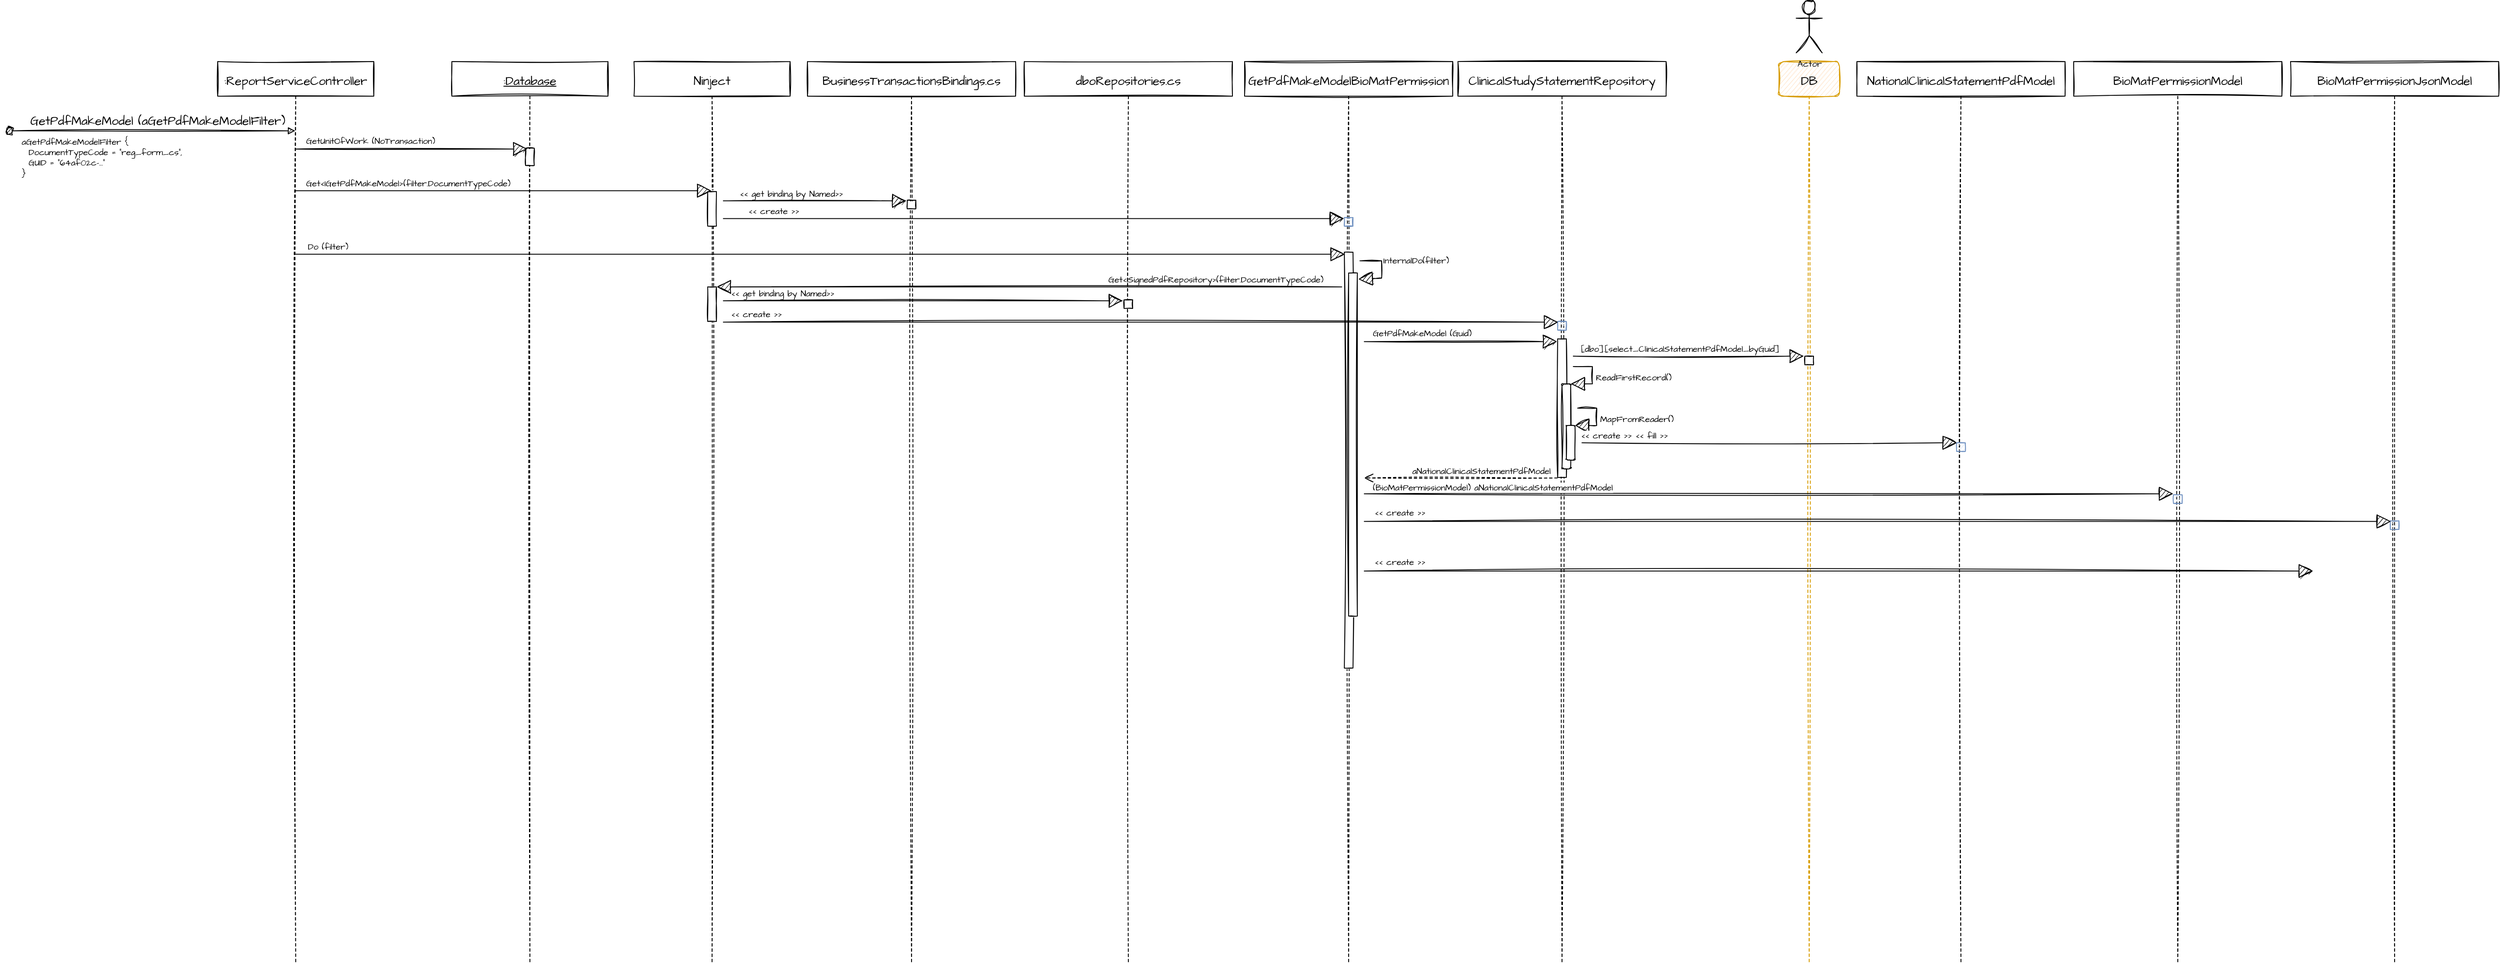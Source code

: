 <mxfile version="20.3.0" type="github">
  <diagram id="kgpKYQtTHZ0yAKxKKP6v" name="Page-1">
    <mxGraphModel dx="1088" dy="1453" grid="1" gridSize="10" guides="1" tooltips="1" connect="1" arrows="1" fold="1" page="1" pageScale="1" pageWidth="850" pageHeight="1100" math="0" shadow="0">
      <root>
        <mxCell id="0" />
        <mxCell id="1" parent="0" />
        <mxCell id="B710JooNBCGoiN81PVn3-1" value="&lt;font style=&quot;font-size: 14px;&quot;&gt;:ReportServiceController&lt;/font&gt;" style="shape=umlLifeline;perimeter=lifelinePerimeter;whiteSpace=wrap;html=1;container=1;collapsible=0;recursiveResize=0;outlineConnect=0;sketch=1;hachureGap=4;fontFamily=Architects Daughter;fontSource=https%3A%2F%2Ffonts.googleapis.com%2Fcss%3Ffamily%3DArchitects%2BDaughter;fontSize=20;" vertex="1" parent="1">
          <mxGeometry x="160" y="40" width="180" height="1040" as="geometry" />
        </mxCell>
        <mxCell id="B710JooNBCGoiN81PVn3-3" value="GetPdfMakeModel (aGetPdfMakeModelFilter)" style="html=1;verticalAlign=bottom;startArrow=oval;startFill=1;endArrow=block;startSize=8;rounded=0;sketch=1;hachureGap=4;fontFamily=Architects Daughter;fontSource=https%3A%2F%2Ffonts.googleapis.com%2Fcss%3Ffamily%3DArchitects%2BDaughter;fontSize=14;sourcePerimeterSpacing=8;targetPerimeterSpacing=8;align=left;" edge="1" parent="B710JooNBCGoiN81PVn3-1" target="B710JooNBCGoiN81PVn3-1">
          <mxGeometry x="-0.866" width="60" relative="1" as="geometry">
            <mxPoint x="-240" y="80" as="sourcePoint" />
            <mxPoint x="60" y="80" as="targetPoint" />
            <mxPoint as="offset" />
          </mxGeometry>
        </mxCell>
        <mxCell id="B710JooNBCGoiN81PVn3-4" value="&lt;font style=&quot;font-size: 14px;&quot;&gt;&lt;u&gt;:Database&lt;/u&gt;&lt;/font&gt;" style="shape=umlLifeline;perimeter=lifelinePerimeter;whiteSpace=wrap;html=1;container=1;collapsible=0;recursiveResize=0;outlineConnect=0;sketch=1;hachureGap=4;fontFamily=Architects Daughter;fontSource=https%3A%2F%2Ffonts.googleapis.com%2Fcss%3Ffamily%3DArchitects%2BDaughter;fontSize=20;" vertex="1" parent="1">
          <mxGeometry x="430" y="40" width="180" height="1040" as="geometry" />
        </mxCell>
        <mxCell id="B710JooNBCGoiN81PVn3-7" value="" style="html=1;points=[];perimeter=orthogonalPerimeter;sketch=1;hachureGap=4;fontFamily=Architects Daughter;fontSource=https%3A%2F%2Ffonts.googleapis.com%2Fcss%3Ffamily%3DArchitects%2BDaughter;fontSize=14;" vertex="1" parent="B710JooNBCGoiN81PVn3-4">
          <mxGeometry x="85" y="100" width="10" height="20" as="geometry" />
        </mxCell>
        <mxCell id="B710JooNBCGoiN81PVn3-6" value="GetUnitOfWork (NoTransaction)" style="html=1;verticalAlign=bottom;endArrow=block;rounded=0;sketch=1;hachureGap=4;fontFamily=Architects Daughter;fontSource=https%3A%2F%2Ffonts.googleapis.com%2Fcss%3Ffamily%3DArchitects%2BDaughter;fontSize=10;startSize=14;endSize=14;sourcePerimeterSpacing=8;targetPerimeterSpacing=8;entryX=0.205;entryY=0.048;entryDx=0;entryDy=0;entryPerimeter=0;align=left;" edge="1" parent="1" source="B710JooNBCGoiN81PVn3-1" target="B710JooNBCGoiN81PVn3-7">
          <mxGeometry x="-0.925" y="1" width="80" relative="1" as="geometry">
            <mxPoint x="320" y="180" as="sourcePoint" />
            <mxPoint x="390" y="170" as="targetPoint" />
            <mxPoint as="offset" />
          </mxGeometry>
        </mxCell>
        <mxCell id="B710JooNBCGoiN81PVn3-8" value="&lt;font style=&quot;font-size: 14px;&quot;&gt;Ninject&lt;/font&gt;" style="shape=umlLifeline;perimeter=lifelinePerimeter;whiteSpace=wrap;html=1;container=1;collapsible=0;recursiveResize=0;outlineConnect=0;sketch=1;hachureGap=4;fontFamily=Architects Daughter;fontSource=https%3A%2F%2Ffonts.googleapis.com%2Fcss%3Ffamily%3DArchitects%2BDaughter;fontSize=20;" vertex="1" parent="1">
          <mxGeometry x="640" y="40" width="180" height="1040" as="geometry" />
        </mxCell>
        <mxCell id="B710JooNBCGoiN81PVn3-9" value="" style="html=1;points=[];perimeter=orthogonalPerimeter;sketch=1;hachureGap=4;fontFamily=Architects Daughter;fontSource=https%3A%2F%2Ffonts.googleapis.com%2Fcss%3Ffamily%3DArchitects%2BDaughter;fontSize=14;" vertex="1" parent="B710JooNBCGoiN81PVn3-8">
          <mxGeometry x="85" y="150" width="10" height="40" as="geometry" />
        </mxCell>
        <mxCell id="B710JooNBCGoiN81PVn3-26" value="" style="html=1;points=[];perimeter=orthogonalPerimeter;sketch=1;hachureGap=4;fontFamily=Architects Daughter;fontSource=https%3A%2F%2Ffonts.googleapis.com%2Fcss%3Ffamily%3DArchitects%2BDaughter;fontSize=14;" vertex="1" parent="B710JooNBCGoiN81PVn3-8">
          <mxGeometry x="85" y="260" width="10" height="40" as="geometry" />
        </mxCell>
        <mxCell id="B710JooNBCGoiN81PVn3-10" value="Get&amp;lt;IGetPdfMakeModel&amp;gt;(filter.DocumentTypeCode)" style="html=1;verticalAlign=bottom;endArrow=block;rounded=0;sketch=1;hachureGap=4;fontFamily=Architects Daughter;fontSource=https%3A%2F%2Ffonts.googleapis.com%2Fcss%3Ffamily%3DArchitects%2BDaughter;fontSize=10;startSize=14;endSize=14;sourcePerimeterSpacing=8;targetPerimeterSpacing=8;entryX=0.419;entryY=-0.023;entryDx=0;entryDy=0;entryPerimeter=0;align=left;" edge="1" parent="1" source="B710JooNBCGoiN81PVn3-1" target="B710JooNBCGoiN81PVn3-9">
          <mxGeometry x="-0.958" width="80" relative="1" as="geometry">
            <mxPoint x="260.024" y="150.96" as="sourcePoint" />
            <mxPoint x="527.05" y="150.96" as="targetPoint" />
            <mxPoint as="offset" />
          </mxGeometry>
        </mxCell>
        <mxCell id="B710JooNBCGoiN81PVn3-11" value="&lt;font style=&quot;font-size: 14px;&quot;&gt;BusinessTransactionsBindings.cs&lt;/font&gt;" style="shape=umlLifeline;perimeter=lifelinePerimeter;whiteSpace=wrap;html=1;container=1;collapsible=0;recursiveResize=0;outlineConnect=0;sketch=1;hachureGap=4;fontFamily=Architects Daughter;fontSource=https%3A%2F%2Ffonts.googleapis.com%2Fcss%3Ffamily%3DArchitects%2BDaughter;fontSize=20;" vertex="1" parent="1">
          <mxGeometry x="840" y="40" width="240" height="1040" as="geometry" />
        </mxCell>
        <mxCell id="B710JooNBCGoiN81PVn3-12" value="" style="html=1;points=[];perimeter=orthogonalPerimeter;sketch=1;hachureGap=4;fontFamily=Architects Daughter;fontSource=https%3A%2F%2Ffonts.googleapis.com%2Fcss%3Ffamily%3DArchitects%2BDaughter;fontSize=14;" vertex="1" parent="B710JooNBCGoiN81PVn3-11">
          <mxGeometry x="115" y="160" width="10" height="10" as="geometry" />
        </mxCell>
        <mxCell id="B710JooNBCGoiN81PVn3-13" value="aGetPdfMakeModelFilter {&lt;br style=&quot;font-size: 10px;&quot;&gt;&amp;nbsp; DocumentTypeCode = &quot;reg_form_cs&quot;,&lt;br style=&quot;font-size: 10px;&quot;&gt;&amp;nbsp; GUID = &quot;64af02c-...&quot;&lt;br style=&quot;font-size: 10px;&quot;&gt;}" style="text;html=1;strokeColor=none;fillColor=none;align=left;verticalAlign=middle;whiteSpace=wrap;rounded=0;sketch=1;hachureGap=4;fontFamily=Architects Daughter;fontSource=https%3A%2F%2Ffonts.googleapis.com%2Fcss%3Ffamily%3DArchitects%2BDaughter;fontSize=10;spacingLeft=2;" vertex="1" parent="1">
          <mxGeometry x="-70" y="120" width="200" height="60" as="geometry" />
        </mxCell>
        <mxCell id="B710JooNBCGoiN81PVn3-15" value="&amp;lt;&amp;lt; get binding by Named&amp;gt;&amp;gt;" style="html=1;verticalAlign=bottom;endArrow=block;rounded=0;sketch=1;hachureGap=4;fontFamily=Architects Daughter;fontSource=https%3A%2F%2Ffonts.googleapis.com%2Fcss%3Ffamily%3DArchitects%2BDaughter;fontSize=10;startSize=14;endSize=14;sourcePerimeterSpacing=8;targetPerimeterSpacing=8;entryX=-0.08;entryY=0.08;entryDx=0;entryDy=0;entryPerimeter=0;align=left;" edge="1" parent="1" source="B710JooNBCGoiN81PVn3-9" target="B710JooNBCGoiN81PVn3-12">
          <mxGeometry x="-0.839" width="80" relative="1" as="geometry">
            <mxPoint x="810" y="250" as="sourcePoint" />
            <mxPoint x="890" y="250" as="targetPoint" />
            <mxPoint as="offset" />
          </mxGeometry>
        </mxCell>
        <mxCell id="B710JooNBCGoiN81PVn3-16" value="&lt;font style=&quot;font-size: 14px;&quot;&gt;GetPdfMakeModelBioMatPermission&lt;/font&gt;" style="shape=umlLifeline;perimeter=lifelinePerimeter;whiteSpace=wrap;html=1;container=1;collapsible=0;recursiveResize=0;outlineConnect=0;sketch=1;hachureGap=4;fontFamily=Architects Daughter;fontSource=https%3A%2F%2Ffonts.googleapis.com%2Fcss%3Ffamily%3DArchitects%2BDaughter;fontSize=20;" vertex="1" parent="1">
          <mxGeometry x="1344" y="40" width="240" height="1040" as="geometry" />
        </mxCell>
        <mxCell id="B710JooNBCGoiN81PVn3-17" value="" style="html=1;points=[];perimeter=orthogonalPerimeter;sketch=1;hachureGap=4;fontFamily=Architects Daughter;fontSource=https%3A%2F%2Ffonts.googleapis.com%2Fcss%3Ffamily%3DArchitects%2BDaughter;fontSize=14;fillColor=#dae8fc;strokeColor=#6c8ebf;" vertex="1" parent="B710JooNBCGoiN81PVn3-16">
          <mxGeometry x="115" y="180" width="10" height="10" as="geometry" />
        </mxCell>
        <mxCell id="B710JooNBCGoiN81PVn3-21" value="" style="html=1;points=[];perimeter=orthogonalPerimeter;sketch=1;hachureGap=4;fontFamily=Architects Daughter;fontSource=https%3A%2F%2Ffonts.googleapis.com%2Fcss%3Ffamily%3DArchitects%2BDaughter;fontSize=14;" vertex="1" parent="B710JooNBCGoiN81PVn3-16">
          <mxGeometry x="115" y="220" width="10" height="480" as="geometry" />
        </mxCell>
        <mxCell id="B710JooNBCGoiN81PVn3-18" value="&amp;lt;&amp;lt; create &amp;gt;&amp;gt;" style="html=1;verticalAlign=bottom;endArrow=block;rounded=0;sketch=1;hachureGap=4;fontFamily=Architects Daughter;fontSource=https%3A%2F%2Ffonts.googleapis.com%2Fcss%3Ffamily%3DArchitects%2BDaughter;fontSize=10;startSize=14;endSize=14;sourcePerimeterSpacing=8;targetPerimeterSpacing=8;entryX=-0.028;entryY=0.122;entryDx=0;entryDy=0;entryPerimeter=0;align=left;" edge="1" parent="1" source="B710JooNBCGoiN81PVn3-9" target="B710JooNBCGoiN81PVn3-17">
          <mxGeometry x="-0.926" width="80" relative="1" as="geometry">
            <mxPoint x="753" y="211.6" as="sourcePoint" />
            <mxPoint x="964.2" y="211.6" as="targetPoint" />
            <mxPoint as="offset" />
          </mxGeometry>
        </mxCell>
        <mxCell id="B710JooNBCGoiN81PVn3-22" value="Do (filter)" style="html=1;verticalAlign=bottom;endArrow=block;rounded=0;sketch=1;hachureGap=4;fontFamily=Architects Daughter;fontSource=https%3A%2F%2Ffonts.googleapis.com%2Fcss%3Ffamily%3DArchitects%2BDaughter;fontSize=10;startSize=14;endSize=14;sourcePerimeterSpacing=8;targetPerimeterSpacing=8;align=left;entryX=0.057;entryY=0.005;entryDx=0;entryDy=0;entryPerimeter=0;horizontal=1;" edge="1" parent="1" source="B710JooNBCGoiN81PVn3-1" target="B710JooNBCGoiN81PVn3-21">
          <mxGeometry x="-0.98" width="80" relative="1" as="geometry">
            <mxPoint x="650" y="280" as="sourcePoint" />
            <mxPoint x="1120" y="280" as="targetPoint" />
            <mxPoint as="offset" />
          </mxGeometry>
        </mxCell>
        <mxCell id="B710JooNBCGoiN81PVn3-23" value="" style="html=1;points=[];perimeter=orthogonalPerimeter;sketch=1;hachureGap=4;fontFamily=Architects Daughter;fontSource=https%3A%2F%2Ffonts.googleapis.com%2Fcss%3Ffamily%3DArchitects%2BDaughter;fontSize=14;" vertex="1" parent="1">
          <mxGeometry x="1464" y="284" width="10" height="396" as="geometry" />
        </mxCell>
        <mxCell id="B710JooNBCGoiN81PVn3-24" value="InternalDo(filter)" style="html=1;verticalAlign=bottom;endArrow=block;rounded=0;sketch=1;hachureGap=4;fontFamily=Architects Daughter;fontSource=https%3A%2F%2Ffonts.googleapis.com%2Fcss%3Ffamily%3DArchitects%2BDaughter;fontSize=10;startSize=14;endSize=14;sourcePerimeterSpacing=8;targetPerimeterSpacing=8;entryX=1.119;entryY=0.018;entryDx=0;entryDy=0;entryPerimeter=0;align=left;" edge="1" parent="1" source="B710JooNBCGoiN81PVn3-21" target="B710JooNBCGoiN81PVn3-23">
          <mxGeometry x="-0.093" width="80" relative="1" as="geometry">
            <mxPoint x="1412" y="300" as="sourcePoint" />
            <mxPoint x="1492" y="300" as="targetPoint" />
            <Array as="points">
              <mxPoint x="1502" y="270" />
              <mxPoint x="1502" y="290" />
            </Array>
            <mxPoint as="offset" />
          </mxGeometry>
        </mxCell>
        <mxCell id="B710JooNBCGoiN81PVn3-25" value="Get&amp;lt;ISignedPdfRepository&amp;gt;(filter.DocumentTypeCode)" style="html=1;verticalAlign=bottom;endArrow=block;rounded=0;sketch=1;hachureGap=4;fontFamily=Architects Daughter;fontSource=https%3A%2F%2Ffonts.googleapis.com%2Fcss%3Ffamily%3DArchitects%2BDaughter;fontSize=10;startSize=14;endSize=14;sourcePerimeterSpacing=8;targetPerimeterSpacing=8;entryX=1.034;entryY=0.003;entryDx=0;entryDy=0;entryPerimeter=0;align=right;" edge="1" parent="1" source="B710JooNBCGoiN81PVn3-23" target="B710JooNBCGoiN81PVn3-26">
          <mxGeometry x="-0.944" width="80" relative="1" as="geometry">
            <mxPoint x="1090" y="290" as="sourcePoint" />
            <mxPoint x="770" y="317" as="targetPoint" />
            <mxPoint as="offset" />
          </mxGeometry>
        </mxCell>
        <mxCell id="B710JooNBCGoiN81PVn3-27" value="&lt;font style=&quot;font-size: 14px;&quot;&gt;dboRepositories.cs&lt;/font&gt;" style="shape=umlLifeline;perimeter=lifelinePerimeter;whiteSpace=wrap;html=1;container=1;collapsible=0;recursiveResize=0;outlineConnect=0;sketch=1;hachureGap=4;fontFamily=Architects Daughter;fontSource=https%3A%2F%2Ffonts.googleapis.com%2Fcss%3Ffamily%3DArchitects%2BDaughter;fontSize=20;" vertex="1" parent="1">
          <mxGeometry x="1090" y="40" width="240" height="1040" as="geometry" />
        </mxCell>
        <mxCell id="B710JooNBCGoiN81PVn3-28" value="" style="html=1;points=[];perimeter=orthogonalPerimeter;sketch=1;hachureGap=4;fontFamily=Architects Daughter;fontSource=https%3A%2F%2Ffonts.googleapis.com%2Fcss%3Ffamily%3DArchitects%2BDaughter;fontSize=14;" vertex="1" parent="B710JooNBCGoiN81PVn3-27">
          <mxGeometry x="115" y="275" width="10" height="10" as="geometry" />
        </mxCell>
        <mxCell id="B710JooNBCGoiN81PVn3-29" value="&amp;lt;&amp;lt; get binding by Named&amp;gt;&amp;gt;" style="html=1;verticalAlign=bottom;endArrow=block;rounded=0;sketch=1;hachureGap=4;fontFamily=Architects Daughter;fontSource=https%3A%2F%2Ffonts.googleapis.com%2Fcss%3Ffamily%3DArchitects%2BDaughter;fontSize=10;startSize=14;endSize=14;sourcePerimeterSpacing=8;targetPerimeterSpacing=8;entryX=-0.116;entryY=0.117;entryDx=0;entryDy=0;entryPerimeter=0;align=left;" edge="1" parent="1" source="B710JooNBCGoiN81PVn3-26" target="B710JooNBCGoiN81PVn3-28">
          <mxGeometry x="-0.97" width="80" relative="1" as="geometry">
            <mxPoint x="743.8" y="319.76" as="sourcePoint" />
            <mxPoint x="955.0" y="319.76" as="targetPoint" />
            <mxPoint as="offset" />
          </mxGeometry>
        </mxCell>
        <mxCell id="B710JooNBCGoiN81PVn3-30" value="&lt;font style=&quot;font-size: 14px;&quot;&gt;ClinicalStudyStatementRepository&lt;/font&gt;" style="shape=umlLifeline;perimeter=lifelinePerimeter;whiteSpace=wrap;html=1;container=1;collapsible=0;recursiveResize=0;outlineConnect=0;sketch=1;hachureGap=4;fontFamily=Architects Daughter;fontSource=https%3A%2F%2Ffonts.googleapis.com%2Fcss%3Ffamily%3DArchitects%2BDaughter;fontSize=20;" vertex="1" parent="1">
          <mxGeometry x="1590" y="40" width="240" height="1040" as="geometry" />
        </mxCell>
        <mxCell id="B710JooNBCGoiN81PVn3-31" value="" style="html=1;points=[];perimeter=orthogonalPerimeter;sketch=1;hachureGap=4;fontFamily=Architects Daughter;fontSource=https%3A%2F%2Ffonts.googleapis.com%2Fcss%3Ffamily%3DArchitects%2BDaughter;fontSize=14;fillColor=#dae8fc;strokeColor=#6c8ebf;" vertex="1" parent="B710JooNBCGoiN81PVn3-30">
          <mxGeometry x="115" y="300" width="10" height="10" as="geometry" />
        </mxCell>
        <mxCell id="B710JooNBCGoiN81PVn3-33" value="" style="html=1;points=[];perimeter=orthogonalPerimeter;sketch=1;hachureGap=4;fontFamily=Architects Daughter;fontSource=https%3A%2F%2Ffonts.googleapis.com%2Fcss%3Ffamily%3DArchitects%2BDaughter;fontSize=14;" vertex="1" parent="B710JooNBCGoiN81PVn3-30">
          <mxGeometry x="115" y="320" width="10" height="160" as="geometry" />
        </mxCell>
        <mxCell id="B710JooNBCGoiN81PVn3-46" value="" style="html=1;points=[];perimeter=orthogonalPerimeter;rounded=1;shadow=0;glass=0;sketch=1;hachureGap=4;fontFamily=Architects Daughter;fontSource=https%3A%2F%2Ffonts.googleapis.com%2Fcss%3Ffamily%3DArchitects%2BDaughter;fontSize=10;" vertex="1" parent="B710JooNBCGoiN81PVn3-30">
          <mxGeometry x="120" y="372" width="10" height="98" as="geometry" />
        </mxCell>
        <mxCell id="B710JooNBCGoiN81PVn3-47" value="ReadFirstRecord()" style="edgeStyle=orthogonalEdgeStyle;html=1;align=left;spacingLeft=2;endArrow=block;rounded=0;entryX=1;entryY=0;sketch=1;hachureGap=4;fontFamily=Architects Daughter;fontSource=https%3A%2F%2Ffonts.googleapis.com%2Fcss%3Ffamily%3DArchitects%2BDaughter;fontSize=10;startSize=14;endSize=14;sourcePerimeterSpacing=8;targetPerimeterSpacing=8;" edge="1" target="B710JooNBCGoiN81PVn3-46" parent="B710JooNBCGoiN81PVn3-30" source="B710JooNBCGoiN81PVn3-33">
          <mxGeometry relative="1" as="geometry">
            <mxPoint x="125" y="352" as="sourcePoint" />
            <Array as="points">
              <mxPoint x="155" y="352" />
              <mxPoint x="155" y="372" />
            </Array>
          </mxGeometry>
        </mxCell>
        <mxCell id="B710JooNBCGoiN81PVn3-48" value="" style="html=1;points=[];perimeter=orthogonalPerimeter;rounded=1;shadow=0;glass=0;sketch=1;hachureGap=4;fontFamily=Architects Daughter;fontSource=https%3A%2F%2Ffonts.googleapis.com%2Fcss%3Ffamily%3DArchitects%2BDaughter;fontSize=10;" vertex="1" parent="B710JooNBCGoiN81PVn3-30">
          <mxGeometry x="125" y="420" width="10" height="40" as="geometry" />
        </mxCell>
        <mxCell id="B710JooNBCGoiN81PVn3-49" value="MapFromReader()" style="edgeStyle=orthogonalEdgeStyle;html=1;align=left;spacingLeft=2;endArrow=block;rounded=0;entryX=1;entryY=0;sketch=1;hachureGap=4;fontFamily=Architects Daughter;fontSource=https%3A%2F%2Ffonts.googleapis.com%2Fcss%3Ffamily%3DArchitects%2BDaughter;fontSize=10;startSize=14;endSize=14;sourcePerimeterSpacing=8;targetPerimeterSpacing=8;" edge="1" target="B710JooNBCGoiN81PVn3-48" parent="B710JooNBCGoiN81PVn3-30" source="B710JooNBCGoiN81PVn3-46">
          <mxGeometry relative="1" as="geometry">
            <mxPoint x="130" y="400" as="sourcePoint" />
            <Array as="points">
              <mxPoint x="160" y="400" />
              <mxPoint x="160" y="420" />
            </Array>
          </mxGeometry>
        </mxCell>
        <mxCell id="B710JooNBCGoiN81PVn3-32" value="&amp;lt;&amp;lt; create &amp;gt;&amp;gt;" style="html=1;verticalAlign=bottom;endArrow=block;rounded=0;sketch=1;hachureGap=4;fontFamily=Architects Daughter;fontSource=https%3A%2F%2Ffonts.googleapis.com%2Fcss%3Ffamily%3DArchitects%2BDaughter;fontSize=10;startSize=14;endSize=14;sourcePerimeterSpacing=8;targetPerimeterSpacing=8;align=left;entryX=0.054;entryY=0.075;entryDx=0;entryDy=0;entryPerimeter=0;" edge="1" parent="1" source="B710JooNBCGoiN81PVn3-26" target="B710JooNBCGoiN81PVn3-31">
          <mxGeometry x="-0.986" y="1" width="80" relative="1" as="geometry">
            <mxPoint x="754.16" y="340.0" as="sourcePoint" />
            <mxPoint x="1673" y="341" as="targetPoint" />
            <mxPoint as="offset" />
          </mxGeometry>
        </mxCell>
        <mxCell id="B710JooNBCGoiN81PVn3-34" value="GetPdfMakeModel (Guid)" style="html=1;verticalAlign=bottom;endArrow=block;rounded=0;sketch=1;hachureGap=4;fontFamily=Architects Daughter;fontSource=https%3A%2F%2Ffonts.googleapis.com%2Fcss%3Ffamily%3DArchitects%2BDaughter;fontSize=10;startSize=14;endSize=14;sourcePerimeterSpacing=8;targetPerimeterSpacing=8;entryX=-0.066;entryY=0.02;entryDx=0;entryDy=0;entryPerimeter=0;align=left;" edge="1" parent="1" source="B710JooNBCGoiN81PVn3-23" target="B710JooNBCGoiN81PVn3-33">
          <mxGeometry x="-0.928" y="1" width="80" relative="1" as="geometry">
            <mxPoint x="1530" y="320" as="sourcePoint" />
            <mxPoint x="1610" y="320" as="targetPoint" />
            <mxPoint as="offset" />
          </mxGeometry>
        </mxCell>
        <mxCell id="B710JooNBCGoiN81PVn3-41" value="[dbo].[select_ClinicalStatementPdfModel_byGuid]" style="html=1;verticalAlign=bottom;endArrow=block;rounded=0;sketch=1;hachureGap=4;fontFamily=Architects Daughter;fontSource=https%3A%2F%2Ffonts.googleapis.com%2Fcss%3Ffamily%3DArchitects%2BDaughter;fontSize=10;startSize=14;endSize=14;sourcePerimeterSpacing=8;targetPerimeterSpacing=8;entryX=-0.114;entryY=-0.002;entryDx=0;entryDy=0;entryPerimeter=0;align=left;" edge="1" parent="1" source="B710JooNBCGoiN81PVn3-33" target="B710JooNBCGoiN81PVn3-37">
          <mxGeometry x="-0.947" width="80" relative="1" as="geometry">
            <mxPoint x="1740" y="370" as="sourcePoint" />
            <mxPoint x="1820" y="370" as="targetPoint" />
            <mxPoint as="offset" />
          </mxGeometry>
        </mxCell>
        <mxCell id="B710JooNBCGoiN81PVn3-42" value="" style="group" vertex="1" connectable="0" parent="1">
          <mxGeometry x="1960" y="-30" width="70" height="1110" as="geometry" />
        </mxCell>
        <mxCell id="B710JooNBCGoiN81PVn3-35" value="&lt;font style=&quot;font-size: 14px;&quot;&gt;DB&lt;/font&gt;" style="shape=umlLifeline;perimeter=lifelinePerimeter;whiteSpace=wrap;html=1;container=1;collapsible=0;recursiveResize=0;outlineConnect=0;sketch=1;hachureGap=4;fontFamily=Architects Daughter;fontSource=https%3A%2F%2Ffonts.googleapis.com%2Fcss%3Ffamily%3DArchitects%2BDaughter;fontSize=20;glass=0;rounded=1;shadow=0;fillColor=#ffe6cc;strokeColor=#d79b00;" vertex="1" parent="B710JooNBCGoiN81PVn3-42">
          <mxGeometry y="70" width="70" height="1040" as="geometry" />
        </mxCell>
        <mxCell id="B710JooNBCGoiN81PVn3-37" value="" style="html=1;points=[];perimeter=orthogonalPerimeter;sketch=1;hachureGap=4;fontFamily=Architects Daughter;fontSource=https%3A%2F%2Ffonts.googleapis.com%2Fcss%3Ffamily%3DArchitects%2BDaughter;fontSize=14;" vertex="1" parent="B710JooNBCGoiN81PVn3-35">
          <mxGeometry x="30" y="340" width="10" height="10" as="geometry" />
        </mxCell>
        <mxCell id="B710JooNBCGoiN81PVn3-38" value="Actor" style="shape=umlActor;verticalLabelPosition=bottom;verticalAlign=top;html=1;sketch=1;hachureGap=4;fontFamily=Architects Daughter;fontSource=https%3A%2F%2Ffonts.googleapis.com%2Fcss%3Ffamily%3DArchitects%2BDaughter;fontSize=10;" vertex="1" parent="B710JooNBCGoiN81PVn3-42">
          <mxGeometry x="20" width="30" height="60" as="geometry" />
        </mxCell>
        <mxCell id="B710JooNBCGoiN81PVn3-43" value="&lt;span style=&quot;font-size: 14px;&quot;&gt;NationalClinicalStatementPdfModel&lt;/span&gt;" style="shape=umlLifeline;perimeter=lifelinePerimeter;whiteSpace=wrap;html=1;container=1;collapsible=0;recursiveResize=0;outlineConnect=0;sketch=1;hachureGap=4;fontFamily=Architects Daughter;fontSource=https%3A%2F%2Ffonts.googleapis.com%2Fcss%3Ffamily%3DArchitects%2BDaughter;fontSize=20;" vertex="1" parent="1">
          <mxGeometry x="2050" y="40" width="240" height="1040" as="geometry" />
        </mxCell>
        <mxCell id="B710JooNBCGoiN81PVn3-45" value="" style="html=1;points=[];perimeter=orthogonalPerimeter;sketch=1;hachureGap=4;fontFamily=Architects Daughter;fontSource=https%3A%2F%2Ffonts.googleapis.com%2Fcss%3Ffamily%3DArchitects%2BDaughter;fontSize=14;fillColor=#dae8fc;strokeColor=#6c8ebf;" vertex="1" parent="B710JooNBCGoiN81PVn3-43">
          <mxGeometry x="115" y="440" width="10" height="10" as="geometry" />
        </mxCell>
        <mxCell id="B710JooNBCGoiN81PVn3-50" value="&amp;lt;&amp;lt; create &amp;gt;&amp;gt; &amp;lt;&amp;lt; fill &amp;gt;&amp;gt;" style="html=1;verticalAlign=bottom;endArrow=block;rounded=0;sketch=1;hachureGap=4;fontFamily=Architects Daughter;fontSource=https%3A%2F%2Ffonts.googleapis.com%2Fcss%3Ffamily%3DArchitects%2BDaughter;fontSize=10;startSize=14;endSize=14;sourcePerimeterSpacing=8;targetPerimeterSpacing=8;entryX=0.033;entryY=0.005;entryDx=0;entryDy=0;entryPerimeter=0;align=left;" edge="1" parent="1" source="B710JooNBCGoiN81PVn3-48" target="B710JooNBCGoiN81PVn3-45">
          <mxGeometry x="-1" y="3" width="80" relative="1" as="geometry">
            <mxPoint x="1900" y="460" as="sourcePoint" />
            <mxPoint x="2147" y="483" as="targetPoint" />
            <mxPoint x="-3" y="3" as="offset" />
          </mxGeometry>
        </mxCell>
        <mxCell id="B710JooNBCGoiN81PVn3-52" value="aNationalClinicalStatementPdfModel" style="html=1;verticalAlign=bottom;endArrow=open;dashed=1;endSize=8;rounded=0;sketch=1;hachureGap=4;fontFamily=Architects Daughter;fontSource=https%3A%2F%2Ffonts.googleapis.com%2Fcss%3Ffamily%3DArchitects%2BDaughter;fontSize=10;sourcePerimeterSpacing=8;targetPerimeterSpacing=8;align=right;exitX=-0.047;exitY=1.004;exitDx=0;exitDy=0;exitPerimeter=0;" edge="1" parent="1" source="B710JooNBCGoiN81PVn3-33" target="B710JooNBCGoiN81PVn3-23">
          <mxGeometry x="-0.937" relative="1" as="geometry">
            <mxPoint x="1640" y="520" as="sourcePoint" />
            <mxPoint x="1560" y="520" as="targetPoint" />
            <mxPoint as="offset" />
          </mxGeometry>
        </mxCell>
        <mxCell id="B710JooNBCGoiN81PVn3-53" value="&lt;span style=&quot;font-size: 14px;&quot;&gt;BioMatPermissionModel&lt;/span&gt;" style="shape=umlLifeline;perimeter=lifelinePerimeter;whiteSpace=wrap;html=1;container=1;collapsible=0;recursiveResize=0;outlineConnect=0;sketch=1;hachureGap=4;fontFamily=Architects Daughter;fontSource=https%3A%2F%2Ffonts.googleapis.com%2Fcss%3Ffamily%3DArchitects%2BDaughter;fontSize=20;" vertex="1" parent="1">
          <mxGeometry x="2300" y="40" width="240" height="1040" as="geometry" />
        </mxCell>
        <mxCell id="B710JooNBCGoiN81PVn3-54" value="" style="html=1;points=[];perimeter=orthogonalPerimeter;sketch=1;hachureGap=4;fontFamily=Architects Daughter;fontSource=https%3A%2F%2Ffonts.googleapis.com%2Fcss%3Ffamily%3DArchitects%2BDaughter;fontSize=14;fillColor=#dae8fc;strokeColor=#6c8ebf;" vertex="1" parent="B710JooNBCGoiN81PVn3-53">
          <mxGeometry x="115" y="500" width="10" height="10" as="geometry" />
        </mxCell>
        <mxCell id="B710JooNBCGoiN81PVn3-55" value="(BioMatPermissionModel) aNationalClinicalStatementPdfModel" style="html=1;verticalAlign=bottom;endArrow=block;rounded=0;sketch=1;hachureGap=4;fontFamily=Architects Daughter;fontSource=https%3A%2F%2Ffonts.googleapis.com%2Fcss%3Ffamily%3DArchitects%2BDaughter;fontSize=10;startSize=14;endSize=14;sourcePerimeterSpacing=8;targetPerimeterSpacing=8;entryX=-0.023;entryY=-0.114;entryDx=0;entryDy=0;entryPerimeter=0;align=left;" edge="1" parent="1" source="B710JooNBCGoiN81PVn3-23" target="B710JooNBCGoiN81PVn3-54">
          <mxGeometry x="-0.983" y="-1" width="80" relative="1" as="geometry">
            <mxPoint x="1640" y="480" as="sourcePoint" />
            <mxPoint x="1720" y="480" as="targetPoint" />
            <mxPoint as="offset" />
          </mxGeometry>
        </mxCell>
        <mxCell id="B710JooNBCGoiN81PVn3-56" value="&lt;span style=&quot;font-size: 14px;&quot;&gt;BioMatPermissionJsonModel&lt;/span&gt;" style="shape=umlLifeline;perimeter=lifelinePerimeter;whiteSpace=wrap;html=1;container=1;collapsible=0;recursiveResize=0;outlineConnect=0;sketch=1;hachureGap=4;fontFamily=Architects Daughter;fontSource=https%3A%2F%2Ffonts.googleapis.com%2Fcss%3Ffamily%3DArchitects%2BDaughter;fontSize=20;" vertex="1" parent="1">
          <mxGeometry x="2550" y="40" width="240" height="1040" as="geometry" />
        </mxCell>
        <mxCell id="B710JooNBCGoiN81PVn3-57" value="" style="html=1;points=[];perimeter=orthogonalPerimeter;sketch=1;hachureGap=4;fontFamily=Architects Daughter;fontSource=https%3A%2F%2Ffonts.googleapis.com%2Fcss%3Ffamily%3DArchitects%2BDaughter;fontSize=14;fillColor=#dae8fc;strokeColor=#6c8ebf;" vertex="1" parent="B710JooNBCGoiN81PVn3-56">
          <mxGeometry x="115" y="530" width="10" height="10" as="geometry" />
        </mxCell>
        <mxCell id="B710JooNBCGoiN81PVn3-58" value="&amp;lt;&amp;lt; create &amp;gt;&amp;gt;" style="html=1;verticalAlign=bottom;endArrow=block;rounded=0;sketch=1;hachureGap=4;fontFamily=Architects Daughter;fontSource=https%3A%2F%2Ffonts.googleapis.com%2Fcss%3Ffamily%3DArchitects%2BDaughter;fontSize=10;startSize=14;endSize=14;sourcePerimeterSpacing=8;targetPerimeterSpacing=8;entryX=0.076;entryY=0.079;entryDx=0;entryDy=0;entryPerimeter=0;align=left;spacingTop=0;spacingBottom=3;" edge="1" parent="1" source="B710JooNBCGoiN81PVn3-23" target="B710JooNBCGoiN81PVn3-57">
          <mxGeometry x="-0.983" y="-1" width="80" relative="1" as="geometry">
            <mxPoint x="1492.0" y="548.86" as="sourcePoint" />
            <mxPoint x="2424.77" y="548.86" as="targetPoint" />
            <mxPoint as="offset" />
          </mxGeometry>
        </mxCell>
        <mxCell id="B710JooNBCGoiN81PVn3-59" value="&amp;lt;&amp;lt; create &amp;gt;&amp;gt;" style="html=1;verticalAlign=bottom;endArrow=block;rounded=0;sketch=1;hachureGap=4;fontFamily=Architects Daughter;fontSource=https%3A%2F%2Ffonts.googleapis.com%2Fcss%3Ffamily%3DArchitects%2BDaughter;fontSize=10;startSize=14;endSize=14;sourcePerimeterSpacing=8;targetPerimeterSpacing=8;align=left;spacingTop=0;spacingBottom=3;" edge="1" parent="1" source="B710JooNBCGoiN81PVn3-23">
          <mxGeometry x="-0.983" y="-1" width="80" relative="1" as="geometry">
            <mxPoint x="1492" y="580.79" as="sourcePoint" />
            <mxPoint x="2576" y="628" as="targetPoint" />
            <mxPoint as="offset" />
          </mxGeometry>
        </mxCell>
      </root>
    </mxGraphModel>
  </diagram>
</mxfile>
